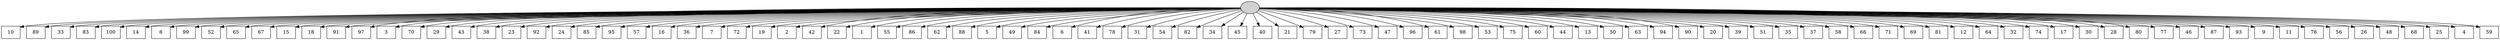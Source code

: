 digraph G {
0[style=filled, fillcolor=grey82, label=""];
1[shape=box,style=filled, fillcolor=white,label="10\n"];
2[shape=box,style=filled, fillcolor=white,label="89\n"];
3[shape=box,style=filled, fillcolor=white,label="33\n"];
4[shape=box,style=filled, fillcolor=white,label="83\n"];
5[shape=box,style=filled, fillcolor=white,label="100\n"];
6[shape=box,style=filled, fillcolor=white,label="14\n"];
7[shape=box,style=filled, fillcolor=white,label="8\n"];
8[shape=box,style=filled, fillcolor=white,label="99\n"];
9[shape=box,style=filled, fillcolor=white,label="52\n"];
10[shape=box,style=filled, fillcolor=white,label="65\n"];
11[shape=box,style=filled, fillcolor=white,label="67\n"];
12[shape=box,style=filled, fillcolor=white,label="15\n"];
13[shape=box,style=filled, fillcolor=white,label="18\n"];
14[shape=box,style=filled, fillcolor=white,label="91\n"];
15[shape=box,style=filled, fillcolor=white,label="97\n"];
16[shape=box,style=filled, fillcolor=white,label="3\n"];
17[shape=box,style=filled, fillcolor=white,label="70\n"];
18[shape=box,style=filled, fillcolor=white,label="29\n"];
19[shape=box,style=filled, fillcolor=white,label="43\n"];
20[shape=box,style=filled, fillcolor=white,label="38\n"];
21[shape=box,style=filled, fillcolor=white,label="23\n"];
22[shape=box,style=filled, fillcolor=white,label="92\n"];
23[shape=box,style=filled, fillcolor=white,label="24\n"];
24[shape=box,style=filled, fillcolor=white,label="85\n"];
25[shape=box,style=filled, fillcolor=white,label="95\n"];
26[shape=box,style=filled, fillcolor=white,label="57\n"];
27[shape=box,style=filled, fillcolor=white,label="16\n"];
28[shape=box,style=filled, fillcolor=white,label="36\n"];
29[shape=box,style=filled, fillcolor=white,label="7\n"];
30[shape=box,style=filled, fillcolor=white,label="72\n"];
31[shape=box,style=filled, fillcolor=white,label="19\n"];
32[shape=box,style=filled, fillcolor=white,label="2\n"];
33[shape=box,style=filled, fillcolor=white,label="42\n"];
34[shape=box,style=filled, fillcolor=white,label="22\n"];
35[shape=box,style=filled, fillcolor=white,label="1\n"];
36[shape=box,style=filled, fillcolor=white,label="55\n"];
37[shape=box,style=filled, fillcolor=white,label="86\n"];
38[shape=box,style=filled, fillcolor=white,label="62\n"];
39[shape=box,style=filled, fillcolor=white,label="88\n"];
40[shape=box,style=filled, fillcolor=white,label="5\n"];
41[shape=box,style=filled, fillcolor=white,label="49\n"];
42[shape=box,style=filled, fillcolor=white,label="84\n"];
43[shape=box,style=filled, fillcolor=white,label="6\n"];
44[shape=box,style=filled, fillcolor=white,label="41\n"];
45[shape=box,style=filled, fillcolor=white,label="78\n"];
46[shape=box,style=filled, fillcolor=white,label="31\n"];
47[shape=box,style=filled, fillcolor=white,label="54\n"];
48[shape=box,style=filled, fillcolor=white,label="82\n"];
49[shape=box,style=filled, fillcolor=white,label="34\n"];
50[shape=box,style=filled, fillcolor=white,label="45\n"];
51[shape=box,style=filled, fillcolor=white,label="40\n"];
52[shape=box,style=filled, fillcolor=white,label="21\n"];
53[shape=box,style=filled, fillcolor=white,label="79\n"];
54[shape=box,style=filled, fillcolor=white,label="27\n"];
55[shape=box,style=filled, fillcolor=white,label="73\n"];
56[shape=box,style=filled, fillcolor=white,label="47\n"];
57[shape=box,style=filled, fillcolor=white,label="96\n"];
58[shape=box,style=filled, fillcolor=white,label="61\n"];
59[shape=box,style=filled, fillcolor=white,label="98\n"];
60[shape=box,style=filled, fillcolor=white,label="53\n"];
61[shape=box,style=filled, fillcolor=white,label="75\n"];
62[shape=box,style=filled, fillcolor=white,label="60\n"];
63[shape=box,style=filled, fillcolor=white,label="44\n"];
64[shape=box,style=filled, fillcolor=white,label="13\n"];
65[shape=box,style=filled, fillcolor=white,label="50\n"];
66[shape=box,style=filled, fillcolor=white,label="63\n"];
67[shape=box,style=filled, fillcolor=white,label="94\n"];
68[shape=box,style=filled, fillcolor=white,label="90\n"];
69[shape=box,style=filled, fillcolor=white,label="20\n"];
70[shape=box,style=filled, fillcolor=white,label="39\n"];
71[shape=box,style=filled, fillcolor=white,label="51\n"];
72[shape=box,style=filled, fillcolor=white,label="35\n"];
73[shape=box,style=filled, fillcolor=white,label="37\n"];
74[shape=box,style=filled, fillcolor=white,label="58\n"];
75[shape=box,style=filled, fillcolor=white,label="66\n"];
76[shape=box,style=filled, fillcolor=white,label="71\n"];
77[shape=box,style=filled, fillcolor=white,label="69\n"];
78[shape=box,style=filled, fillcolor=white,label="81\n"];
79[shape=box,style=filled, fillcolor=white,label="12\n"];
80[shape=box,style=filled, fillcolor=white,label="64\n"];
81[shape=box,style=filled, fillcolor=white,label="32\n"];
82[shape=box,style=filled, fillcolor=white,label="74\n"];
83[shape=box,style=filled, fillcolor=white,label="17\n"];
84[shape=box,style=filled, fillcolor=white,label="30\n"];
85[shape=box,style=filled, fillcolor=white,label="28\n"];
86[shape=box,style=filled, fillcolor=white,label="80\n"];
87[shape=box,style=filled, fillcolor=white,label="77\n"];
88[shape=box,style=filled, fillcolor=white,label="46\n"];
89[shape=box,style=filled, fillcolor=white,label="87\n"];
90[shape=box,style=filled, fillcolor=white,label="93\n"];
91[shape=box,style=filled, fillcolor=white,label="9\n"];
92[shape=box,style=filled, fillcolor=white,label="11\n"];
93[shape=box,style=filled, fillcolor=white,label="76\n"];
94[shape=box,style=filled, fillcolor=white,label="56\n"];
95[shape=box,style=filled, fillcolor=white,label="26\n"];
96[shape=box,style=filled, fillcolor=white,label="48\n"];
97[shape=box,style=filled, fillcolor=white,label="68\n"];
98[shape=box,style=filled, fillcolor=white,label="25\n"];
99[shape=box,style=filled, fillcolor=white,label="4\n"];
100[shape=box,style=filled, fillcolor=white,label="59\n"];
0->1 ;
0->2 ;
0->3 ;
0->4 ;
0->5 ;
0->6 ;
0->7 ;
0->8 ;
0->9 ;
0->10 ;
0->11 ;
0->12 ;
0->13 ;
0->14 ;
0->15 ;
0->16 ;
0->17 ;
0->18 ;
0->19 ;
0->20 ;
0->21 ;
0->22 ;
0->23 ;
0->24 ;
0->25 ;
0->26 ;
0->27 ;
0->28 ;
0->29 ;
0->30 ;
0->31 ;
0->32 ;
0->33 ;
0->34 ;
0->35 ;
0->36 ;
0->37 ;
0->38 ;
0->39 ;
0->40 ;
0->41 ;
0->42 ;
0->43 ;
0->44 ;
0->45 ;
0->46 ;
0->47 ;
0->48 ;
0->49 ;
0->50 ;
0->51 ;
0->52 ;
0->53 ;
0->54 ;
0->55 ;
0->56 ;
0->57 ;
0->58 ;
0->59 ;
0->60 ;
0->61 ;
0->62 ;
0->63 ;
0->64 ;
0->65 ;
0->66 ;
0->67 ;
0->68 ;
0->69 ;
0->70 ;
0->71 ;
0->72 ;
0->73 ;
0->74 ;
0->75 ;
0->76 ;
0->77 ;
0->78 ;
0->79 ;
0->80 ;
0->81 ;
0->82 ;
0->83 ;
0->84 ;
0->85 ;
0->86 ;
0->87 ;
0->88 ;
0->89 ;
0->90 ;
0->91 ;
0->92 ;
0->93 ;
0->94 ;
0->95 ;
0->96 ;
0->97 ;
0->98 ;
0->99 ;
0->100 ;
}
